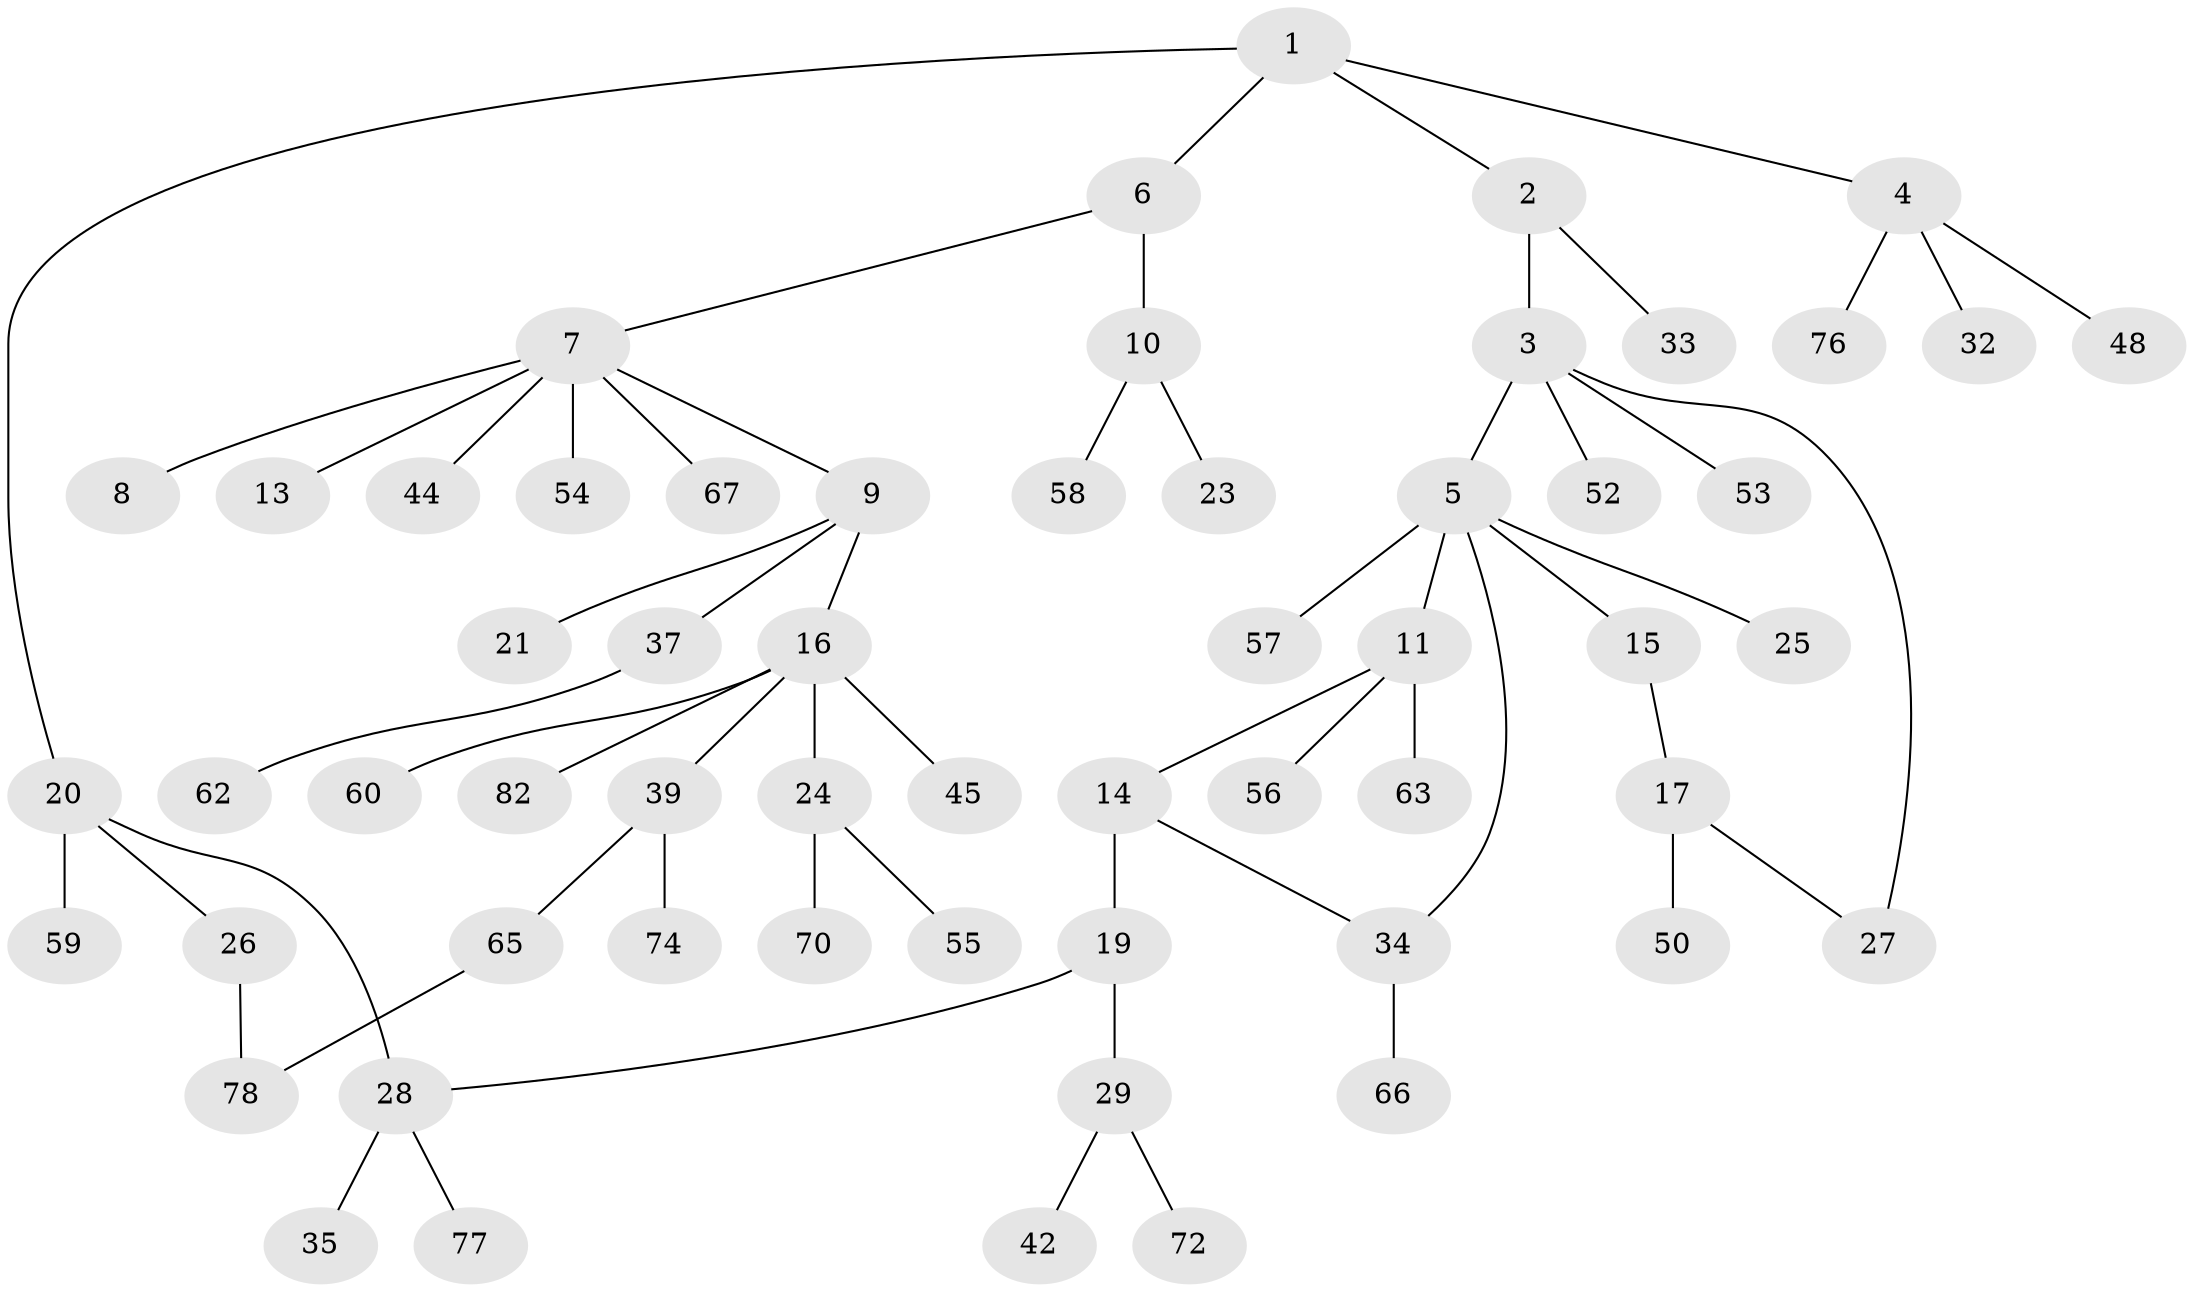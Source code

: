 // Generated by graph-tools (version 1.1) at 2025/23/03/03/25 07:23:31]
// undirected, 58 vertices, 61 edges
graph export_dot {
graph [start="1"]
  node [color=gray90,style=filled];
  1;
  2;
  3 [super="+36"];
  4 [super="+43"];
  5 [super="+12"];
  6 [super="+80"];
  7 [super="+18"];
  8;
  9;
  10 [super="+22"];
  11 [super="+49"];
  13;
  14;
  15;
  16 [super="+30"];
  17 [super="+64"];
  19;
  20 [super="+73"];
  21;
  23 [super="+40"];
  24 [super="+31"];
  25 [super="+38"];
  26 [super="+51"];
  27;
  28 [super="+69"];
  29;
  32;
  33;
  34 [super="+46"];
  35;
  37 [super="+41"];
  39 [super="+47"];
  42;
  44;
  45;
  48;
  50;
  52 [super="+79"];
  53 [super="+75"];
  54;
  55;
  56 [super="+81"];
  57;
  58 [super="+61"];
  59;
  60;
  62;
  63;
  65 [super="+71"];
  66 [super="+68"];
  67;
  70;
  72;
  74;
  76;
  77;
  78;
  82;
  1 -- 2;
  1 -- 4;
  1 -- 6;
  1 -- 20;
  2 -- 3;
  2 -- 33;
  3 -- 5;
  3 -- 27;
  3 -- 52;
  3 -- 53;
  4 -- 32;
  4 -- 48;
  4 -- 76;
  5 -- 11;
  5 -- 25;
  5 -- 34;
  5 -- 57;
  5 -- 15;
  6 -- 7;
  6 -- 10;
  7 -- 8;
  7 -- 9;
  7 -- 13;
  7 -- 44;
  7 -- 67;
  7 -- 54;
  9 -- 16;
  9 -- 21;
  9 -- 37;
  10 -- 58;
  10 -- 23;
  11 -- 14;
  11 -- 56;
  11 -- 63;
  14 -- 19;
  14 -- 34;
  15 -- 17;
  16 -- 24;
  16 -- 82;
  16 -- 39;
  16 -- 60;
  16 -- 45;
  17 -- 27;
  17 -- 50;
  19 -- 29;
  19 -- 28;
  20 -- 26;
  20 -- 28;
  20 -- 59;
  24 -- 70;
  24 -- 55;
  26 -- 78;
  28 -- 35;
  28 -- 77;
  29 -- 42;
  29 -- 72;
  34 -- 66;
  37 -- 62;
  39 -- 65;
  39 -- 74;
  65 -- 78;
}
